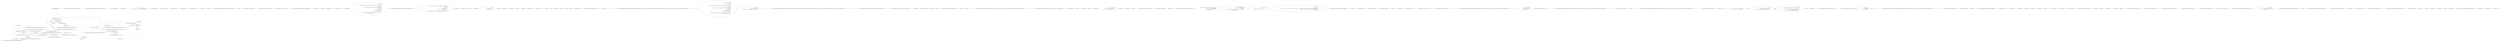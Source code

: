 digraph  {
m0_17 [label="Entry Unk.Be", span="", cluster="Unk.Be", file="InstanceChooser.cs"];
m0_12 [label="Entry CommandLine.Tests.Fakes.SimpleOptionsWithValueList.SimpleOptionsWithValueList()", span="35-35", cluster="CommandLine.Tests.Fakes.SimpleOptionsWithValueList.SimpleOptionsWithValueList()", file="InstanceChooser.cs"];
m0_16 [label="Entry Unk.BeTrue", span="", cluster="Unk.BeTrue", file="InstanceChooser.cs"];
m0_34 [label="Entry CommandLine.Tests.Unit.ValueListAttributeParsingFixture.Value_list_with_max_elem_outside_bounds()", span="76-76", cluster="CommandLine.Tests.Unit.ValueListAttributeParsingFixture.Value_list_with_max_elem_outside_bounds()", file="InstanceChooser.cs"];
m0_35 [label="var options = new OptionsWithValueListMaximumThree()", span="78-78", cluster="CommandLine.Tests.Unit.ValueListAttributeParsingFixture.Value_list_with_max_elem_outside_bounds()", file="InstanceChooser.cs"];
m0_36 [label="var parser = new Parser()", span="79-79", cluster="CommandLine.Tests.Unit.ValueListAttributeParsingFixture.Value_list_with_max_elem_outside_bounds()", file="InstanceChooser.cs"];
m0_37 [label="var result = parser.ParseArguments(\r\n                    new string[] { ''file.a'', ''file.b'', ''file.c'', ''file.d'' }, options)", span="80-81", cluster="CommandLine.Tests.Unit.ValueListAttributeParsingFixture.Value_list_with_max_elem_outside_bounds()", file="InstanceChooser.cs"];
m0_38 [label="result.Should().BeFalse()", span="83-83", cluster="CommandLine.Tests.Unit.ValueListAttributeParsingFixture.Value_list_with_max_elem_outside_bounds()", file="InstanceChooser.cs"];
m0_39 [label="Exit CommandLine.Tests.Unit.ValueListAttributeParsingFixture.Value_list_with_max_elem_outside_bounds()", span="76-76", cluster="CommandLine.Tests.Unit.ValueListAttributeParsingFixture.Value_list_with_max_elem_outside_bounds()", file="InstanceChooser.cs"];
m0_18 [label="Entry System.Console.WriteLine(object)", span="0-0", cluster="System.Console.WriteLine(object)", file="InstanceChooser.cs"];
m0_14 [label="Entry CommandLine.Parser.ParseArguments(string[], object)", span="141-141", cluster="CommandLine.Parser.ParseArguments(string[], object)", file="InstanceChooser.cs"];
m0_33 [label="Entry Unk.BeFalse", span="", cluster="Unk.BeFalse", file="InstanceChooser.cs"];
m0_32 [label="Entry Unk.BeNull", span="", cluster="Unk.BeNull", file="InstanceChooser.cs"];
m0_13 [label="Entry CommandLine.Parser.Parser()", span="55-55", cluster="CommandLine.Parser.Parser()", file="InstanceChooser.cs"];
m0_19 [label="Entry CommandLine.Tests.Unit.ValueListAttributeParsingFixture.Value_list_with_max_elem_inside_bounds()", span="59-59", cluster="CommandLine.Tests.Unit.ValueListAttributeParsingFixture.Value_list_with_max_elem_inside_bounds()", file="InstanceChooser.cs"];
m0_20 [label="var options = new OptionsWithValueListMaximumThree()", span="61-61", cluster="CommandLine.Tests.Unit.ValueListAttributeParsingFixture.Value_list_with_max_elem_inside_bounds()", file="InstanceChooser.cs"];
m0_21 [label="var parser = new Parser()", span="62-62", cluster="CommandLine.Tests.Unit.ValueListAttributeParsingFixture.Value_list_with_max_elem_inside_bounds()", color=red, community=0, file="InstanceChooser.cs"];
m0_22 [label="var result = parser.ParseArguments(new string[] { ''file.a'', ''file.b'', ''file.c'' }, options)", span="63-63", cluster="CommandLine.Tests.Unit.ValueListAttributeParsingFixture.Value_list_with_max_elem_inside_bounds()", file="InstanceChooser.cs"];
m0_24 [label="options.InputFilenames[0].Should().Be(''file.a'')", span="67-67", cluster="CommandLine.Tests.Unit.ValueListAttributeParsingFixture.Value_list_with_max_elem_inside_bounds()", file="InstanceChooser.cs"];
m0_25 [label="options.InputFilenames[1].Should().Be(''file.b'')", span="68-68", cluster="CommandLine.Tests.Unit.ValueListAttributeParsingFixture.Value_list_with_max_elem_inside_bounds()", file="InstanceChooser.cs"];
m0_26 [label="options.InputFilenames[2].Should().Be(''file.c'')", span="69-69", cluster="CommandLine.Tests.Unit.ValueListAttributeParsingFixture.Value_list_with_max_elem_inside_bounds()", file="InstanceChooser.cs"];
m0_27 [label="options.OutputFile.Should().BeNull()", span="70-70", cluster="CommandLine.Tests.Unit.ValueListAttributeParsingFixture.Value_list_with_max_elem_inside_bounds()", file="InstanceChooser.cs"];
m0_28 [label="options.Overwrite.Should().BeFalse()", span="71-71", cluster="CommandLine.Tests.Unit.ValueListAttributeParsingFixture.Value_list_with_max_elem_inside_bounds()", file="InstanceChooser.cs"];
m0_29 [label="Console.WriteLine(options)", span="72-72", cluster="CommandLine.Tests.Unit.ValueListAttributeParsingFixture.Value_list_with_max_elem_inside_bounds()", file="InstanceChooser.cs"];
m0_23 [label="result.Should().BeTrue()", span="65-65", cluster="CommandLine.Tests.Unit.ValueListAttributeParsingFixture.Value_list_with_max_elem_inside_bounds()", file="InstanceChooser.cs"];
m0_30 [label="Exit CommandLine.Tests.Unit.ValueListAttributeParsingFixture.Value_list_with_max_elem_inside_bounds()", span="59-59", cluster="CommandLine.Tests.Unit.ValueListAttributeParsingFixture.Value_list_with_max_elem_inside_bounds()", file="InstanceChooser.cs"];
m0_49 [label="Entry Unk.HaveCount", span="", cluster="Unk.HaveCount", file="InstanceChooser.cs"];
m0_40 [label="Entry CommandLine.Tests.Unit.ValueListAttributeParsingFixture.Value_list_with_max_elem_set_to_zero_succeeds()", span="87-87", cluster="CommandLine.Tests.Unit.ValueListAttributeParsingFixture.Value_list_with_max_elem_set_to_zero_succeeds()", file="InstanceChooser.cs"];
m0_41 [label="var options = new OptionsWithValueListMaximumZero()", span="89-89", cluster="CommandLine.Tests.Unit.ValueListAttributeParsingFixture.Value_list_with_max_elem_set_to_zero_succeeds()", file="InstanceChooser.cs"];
m0_42 [label="var parser = new Parser()", span="90-90", cluster="CommandLine.Tests.Unit.ValueListAttributeParsingFixture.Value_list_with_max_elem_set_to_zero_succeeds()", file="InstanceChooser.cs"];
m0_43 [label="var result = parser.ParseArguments(new string[] { }, options)", span="91-91", cluster="CommandLine.Tests.Unit.ValueListAttributeParsingFixture.Value_list_with_max_elem_set_to_zero_succeeds()", file="InstanceChooser.cs"];
m0_45 [label="options.Junk.Should().HaveCount(n => n == 0)", span="95-95", cluster="CommandLine.Tests.Unit.ValueListAttributeParsingFixture.Value_list_with_max_elem_set_to_zero_succeeds()", file="InstanceChooser.cs"];
m0_46 [label="Console.WriteLine(options)", span="96-96", cluster="CommandLine.Tests.Unit.ValueListAttributeParsingFixture.Value_list_with_max_elem_set_to_zero_succeeds()", file="InstanceChooser.cs"];
m0_44 [label="result.Should().BeTrue()", span="93-93", cluster="CommandLine.Tests.Unit.ValueListAttributeParsingFixture.Value_list_with_max_elem_set_to_zero_succeeds()", file="InstanceChooser.cs"];
m0_47 [label="Exit CommandLine.Tests.Unit.ValueListAttributeParsingFixture.Value_list_with_max_elem_set_to_zero_succeeds()", span="87-87", cluster="CommandLine.Tests.Unit.ValueListAttributeParsingFixture.Value_list_with_max_elem_set_to_zero_succeeds()", file="InstanceChooser.cs"];
m0_50 [label="Entry lambda expression", span="95-95", cluster="lambda expression", file="InstanceChooser.cs"];
m0_51 [label="n == 0", span="95-95", cluster="lambda expression", file="InstanceChooser.cs"];
m0_52 [label="Exit lambda expression", span="95-95", cluster="lambda expression", file="InstanceChooser.cs"];
m0_48 [label="Entry CommandLine.Tests.Fakes.OptionsWithValueListMaximumZero.OptionsWithValueListMaximumZero()", span="36-36", cluster="CommandLine.Tests.Fakes.OptionsWithValueListMaximumZero.OptionsWithValueListMaximumZero()", file="InstanceChooser.cs"];
m0_31 [label="Entry CommandLine.Tests.Fakes.OptionsWithValueListMaximumThree.OptionsWithValueListMaximumThree()", span="35-35", cluster="CommandLine.Tests.Fakes.OptionsWithValueListMaximumThree.OptionsWithValueListMaximumThree()", file="InstanceChooser.cs"];
m0_53 [label="Entry CommandLine.Tests.Unit.ValueListAttributeParsingFixture.Value_list_with_max_elem_set_to_zero_failes()", span="100-100", cluster="CommandLine.Tests.Unit.ValueListAttributeParsingFixture.Value_list_with_max_elem_set_to_zero_failes()", file="InstanceChooser.cs"];
m0_54 [label="var options = new OptionsWithValueListMaximumZero()", span="102-102", cluster="CommandLine.Tests.Unit.ValueListAttributeParsingFixture.Value_list_with_max_elem_set_to_zero_failes()", file="InstanceChooser.cs"];
m0_55 [label="var parser = new Parser()", span="103-103", cluster="CommandLine.Tests.Unit.ValueListAttributeParsingFixture.Value_list_with_max_elem_set_to_zero_failes()", file="InstanceChooser.cs"];
m0_56 [label="var result = parser.ParseArguments(new string[] { ''some'', ''value'' }, options)", span="104-104", cluster="CommandLine.Tests.Unit.ValueListAttributeParsingFixture.Value_list_with_max_elem_set_to_zero_failes()", file="InstanceChooser.cs"];
m0_57 [label="result.Should().BeFalse()", span="106-106", cluster="CommandLine.Tests.Unit.ValueListAttributeParsingFixture.Value_list_with_max_elem_set_to_zero_failes()", file="InstanceChooser.cs"];
m0_58 [label="Exit CommandLine.Tests.Unit.ValueListAttributeParsingFixture.Value_list_with_max_elem_set_to_zero_failes()", span="100-100", cluster="CommandLine.Tests.Unit.ValueListAttributeParsingFixture.Value_list_with_max_elem_set_to_zero_failes()", file="InstanceChooser.cs"];
m0_0 [label="Entry CommandLine.Tests.Unit.ValueListAttributeParsingFixture.Value_list_attribute_isolates_non_option_values()", span="41-41", cluster="CommandLine.Tests.Unit.ValueListAttributeParsingFixture.Value_list_attribute_isolates_non_option_values()", file="InstanceChooser.cs"];
m0_1 [label="var options = new SimpleOptionsWithValueList()", span="43-43", cluster="CommandLine.Tests.Unit.ValueListAttributeParsingFixture.Value_list_attribute_isolates_non_option_values()", file="InstanceChooser.cs"];
m0_2 [label="var parser = new Parser()", span="44-44", cluster="CommandLine.Tests.Unit.ValueListAttributeParsingFixture.Value_list_attribute_isolates_non_option_values()", file="InstanceChooser.cs"];
m0_3 [label="var result = parser.ParseArguments(\r\n                new string[] { ''--switch'', ''file1.ext'', ''file2.ext'', ''file3.ext'', ''-s'', ''out.ext'' }, options)", span="45-46", cluster="CommandLine.Tests.Unit.ValueListAttributeParsingFixture.Value_list_attribute_isolates_non_option_values()", file="InstanceChooser.cs"];
m0_5 [label="options.Items[0].Should().Be(''file1.ext'')", span="50-50", cluster="CommandLine.Tests.Unit.ValueListAttributeParsingFixture.Value_list_attribute_isolates_non_option_values()", file="InstanceChooser.cs"];
m0_6 [label="options.Items[1].Should().Be(''file2.ext'')", span="51-51", cluster="CommandLine.Tests.Unit.ValueListAttributeParsingFixture.Value_list_attribute_isolates_non_option_values()", file="InstanceChooser.cs"];
m0_7 [label="options.Items[2].Should().Be(''file3.ext'')", span="52-52", cluster="CommandLine.Tests.Unit.ValueListAttributeParsingFixture.Value_list_attribute_isolates_non_option_values()", file="InstanceChooser.cs"];
m0_8 [label="options.StringValue.Should().Be(''out.ext'')", span="53-53", cluster="CommandLine.Tests.Unit.ValueListAttributeParsingFixture.Value_list_attribute_isolates_non_option_values()", file="InstanceChooser.cs"];
m0_9 [label="options.BooleanValue.Should().BeTrue()", span="54-54", cluster="CommandLine.Tests.Unit.ValueListAttributeParsingFixture.Value_list_attribute_isolates_non_option_values()", file="InstanceChooser.cs"];
m0_10 [label="Console.WriteLine(options)", span="55-55", cluster="CommandLine.Tests.Unit.ValueListAttributeParsingFixture.Value_list_attribute_isolates_non_option_values()", file="InstanceChooser.cs"];
m0_4 [label="result.Should().BeTrue()", span="48-48", cluster="CommandLine.Tests.Unit.ValueListAttributeParsingFixture.Value_list_attribute_isolates_non_option_values()", file="InstanceChooser.cs"];
m0_11 [label="Exit CommandLine.Tests.Unit.ValueListAttributeParsingFixture.Value_list_attribute_isolates_non_option_values()", span="41-41", cluster="CommandLine.Tests.Unit.ValueListAttributeParsingFixture.Value_list_attribute_isolates_non_option_values()", file="InstanceChooser.cs"];
m0_15 [label="Entry Unk.Should", span="", cluster="Unk.Should", file="InstanceChooser.cs"];
m1_4 [label="Entry Unk.Select", span="", cluster="Unk.Select", file="OptionMapper.cs"];
m1_18 [label="Entry string.MatchName(string, string, System.StringComparer)", span="8-8", cluster="string.MatchName(string, string, System.StringComparer)", file="OptionMapper.cs"];
m1_24 [label="Entry CommandLine.Core.OptionSpecification.FromOptionSpecification()", span="15-15", cluster="CommandLine.Core.OptionSpecification.FromOptionSpecification()", file="OptionMapper.cs"];
m1_26 [label="Entry CSharpx.Maybe<T1>.Return<T1, T2>(System.Func<T1, T2>, T2)", span="126-126", cluster="CSharpx.Maybe<T1>.Return<T1, T2>(System.Func<T1, T2>, T2)", file="OptionMapper.cs"];
m1_23 [label="Entry CommandLine.BadFormatConversionError.BadFormatConversionError(CommandLine.NameInfo)", span="324-324", cluster="CommandLine.BadFormatConversionError.BadFormatConversionError(CommandLine.NameInfo)", file="OptionMapper.cs"];
m1_11 [label="Entry Unk.ToMaybe", span="", cluster="Unk.ToMaybe", file="OptionMapper.cs"];
m1_10 [label="Entry Unk.FirstOrDefault", span="", cluster="Unk.FirstOrDefault", file="OptionMapper.cs"];
m1_25 [label="Entry CSharpx.Maybe.Just<T>(T)", span="80-80", cluster="CSharpx.Maybe.Just<T>(T)", file="OptionMapper.cs"];
m1_13 [label="Entry System.Tuple.Create<T1, T2>(T1, T2)", span="0-0", cluster="System.Tuple.Create<T1, T2>(T1, T2)", file="OptionMapper.cs"];
m1_27 [label="Entry lambda expression", span="28-31", cluster="lambda expression", file="OptionMapper.cs"];
m1_8 [label="options.FirstOrDefault(\r\n                            s =>\r\n                            s.Key.MatchName(((OptionSpecification)pt.Specification).ShortName, ((OptionSpecification)pt.Specification).LongName, comparer))\r\n                               .ToMaybe()\r\n                               .Return(sequence =>\r\n                                    converter(sequence.Value, pt.Property.PropertyType, pt.Specification.TargetType != TargetType.Sequence)\r\n                                    .Return(converted =>\r\n                                            Tuple.Create(\r\n                                                pt.WithValue(Maybe.Just(converted)),\r\n                                                Maybe.Nothing<Error>()),\r\n                                            Tuple.Create<SpecificationProperty, Maybe<Error>>(\r\n                                                pt,\r\n                                                Maybe.Just<Error>(new BadFormatConversionError(((OptionSpecification)pt.Specification).FromOptionSpecification())))),\r\n                                Tuple.Create(pt, Maybe.Nothing<Error>()))", span="22-35", cluster="lambda expression", file="OptionMapper.cs"];
m1_16 [label="s.Key.MatchName(((OptionSpecification)pt.Specification).ShortName, ((OptionSpecification)pt.Specification).LongName, comparer)", span="24-24", cluster="lambda expression", file="OptionMapper.cs"];
m1_20 [label="converter(sequence.Value, pt.Property.PropertyType, pt.Specification.TargetType != TargetType.Sequence)\r\n                                    .Return(converted =>\r\n                                            Tuple.Create(\r\n                                                pt.WithValue(Maybe.Just(converted)),\r\n                                                Maybe.Nothing<Error>()),\r\n                                            Tuple.Create<SpecificationProperty, Maybe<Error>>(\r\n                                                pt,\r\n                                                Maybe.Just<Error>(new BadFormatConversionError(((OptionSpecification)pt.Specification).FromOptionSpecification()))))", span="27-34", cluster="lambda expression", file="OptionMapper.cs"];
m1_7 [label="Entry lambda expression", span="21-35", cluster="lambda expression", file="OptionMapper.cs"];
m1_31 [label="Entry lambda expression", span="38-38", cluster="lambda expression", file="OptionMapper.cs"];
m1_34 [label="Entry lambda expression", span="39-39", cluster="lambda expression", file="OptionMapper.cs"];
m1_37 [label="Entry lambda expression", span="39-39", cluster="lambda expression", file="OptionMapper.cs"];
m1_28 [label="Tuple.Create(\r\n                                                pt.WithValue(Maybe.Just(converted)),\r\n                                                Maybe.Nothing<Error>())", span="29-31", cluster="lambda expression", file="OptionMapper.cs"];
m1_9 [label="Exit lambda expression", span="21-35", cluster="lambda expression", file="OptionMapper.cs"];
m1_15 [label="Entry lambda expression", span="23-24", cluster="lambda expression", file="OptionMapper.cs"];
m1_19 [label="Entry lambda expression", span="26-34", cluster="lambda expression", file="OptionMapper.cs"];
m1_17 [label="Exit lambda expression", span="23-24", cluster="lambda expression", file="OptionMapper.cs"];
m1_21 [label="Exit lambda expression", span="26-34", cluster="lambda expression", file="OptionMapper.cs"];
m1_29 [label="Exit lambda expression", span="28-31", cluster="lambda expression", file="OptionMapper.cs"];
m1_32 [label="se.Item1", span="38-38", cluster="lambda expression", file="OptionMapper.cs"];
m1_33 [label="Exit lambda expression", span="38-38", cluster="lambda expression", file="OptionMapper.cs"];
m1_35 [label="se.Item2", span="39-39", cluster="lambda expression", file="OptionMapper.cs"];
m1_36 [label="Exit lambda expression", span="39-39", cluster="lambda expression", file="OptionMapper.cs"];
m1_38 [label="se.Value", span="39-39", cluster="lambda expression", file="OptionMapper.cs"];
m1_39 [label="Exit lambda expression", span="39-39", cluster="lambda expression", file="OptionMapper.cs"];
m1_14 [label="Entry Unk.Return", span="", cluster="Unk.Return", file="OptionMapper.cs"];
m1_22 [label="Entry Unk.converter", span="", cluster="Unk.converter", file="OptionMapper.cs"];
m1_5 [label="Entry Unk.>", span="", cluster="Unk.>", file="OptionMapper.cs"];
m1_12 [label="Entry CSharpx.Maybe.Nothing<T>()", span="75-75", cluster="CSharpx.Maybe.Nothing<T>()", file="OptionMapper.cs"];
m1_30 [label="Entry CommandLine.Core.SpecificationProperty.WithValue(CSharpx.Maybe<object>)", span="18-18", cluster="CommandLine.Core.SpecificationProperty.WithValue(CSharpx.Maybe<object>)", file="OptionMapper.cs"];
m1_6 [label="Entry Unk.Succeed", span="", cluster="Unk.Succeed", file="OptionMapper.cs"];
m1_0 [label="Entry CommandLine.Core.OptionMapper.MapValues(System.Collections.Generic.IEnumerable<CommandLine.Core.SpecificationProperty>, System.Collections.Generic.IEnumerable<System.Collections.Generic.KeyValuePair<string, System.Collections.Generic.IEnumerable<string>>>, System.Func<System.Collections.Generic.IEnumerable<string>, System.Type, bool, CSharpx.Maybe<object>>, System.StringComparer)", span="14-14", cluster="CommandLine.Core.OptionMapper.MapValues(System.Collections.Generic.IEnumerable<CommandLine.Core.SpecificationProperty>, System.Collections.Generic.IEnumerable<System.Collections.Generic.KeyValuePair<string, System.Collections.Generic.IEnumerable<string>>>, System.Func<System.Collections.Generic.IEnumerable<string>, System.Type, bool, CSharpx.Maybe<object>>, System.StringComparer)", file="OptionMapper.cs"];
m1_1 [label="var sequencesAndErrors = propertyTuples\r\n                .Select(pt =>\r\n                    options.FirstOrDefault(\r\n                            s =>\r\n                            s.Key.MatchName(((OptionSpecification)pt.Specification).ShortName, ((OptionSpecification)pt.Specification).LongName, comparer))\r\n                               .ToMaybe()\r\n                               .Return(sequence =>\r\n                                    converter(sequence.Value, pt.Property.PropertyType, pt.Specification.TargetType != TargetType.Sequence)\r\n                                    .Return(converted =>\r\n                                            Tuple.Create(\r\n                                                pt.WithValue(Maybe.Just(converted)),\r\n                                                Maybe.Nothing<Error>()),\r\n                                            Tuple.Create<SpecificationProperty, Maybe<Error>>(\r\n                                                pt,\r\n                                                Maybe.Just<Error>(new BadFormatConversionError(((OptionSpecification)pt.Specification).FromOptionSpecification())))),\r\n                                Tuple.Create(pt, Maybe.Nothing<Error>()))\r\n                )", span="20-36", cluster="CommandLine.Core.OptionMapper.MapValues(System.Collections.Generic.IEnumerable<CommandLine.Core.SpecificationProperty>, System.Collections.Generic.IEnumerable<System.Collections.Generic.KeyValuePair<string, System.Collections.Generic.IEnumerable<string>>>, System.Func<System.Collections.Generic.IEnumerable<string>, System.Type, bool, CSharpx.Maybe<object>>, System.StringComparer)", file="OptionMapper.cs"];
m1_2 [label="return Result.Succeed(\r\n                sequencesAndErrors.Select(se => se.Item1),\r\n                sequencesAndErrors.Select(se => se.Item2).OfType<Just<Error>>().Select(se => se.Value));", span="37-39", cluster="CommandLine.Core.OptionMapper.MapValues(System.Collections.Generic.IEnumerable<CommandLine.Core.SpecificationProperty>, System.Collections.Generic.IEnumerable<System.Collections.Generic.KeyValuePair<string, System.Collections.Generic.IEnumerable<string>>>, System.Func<System.Collections.Generic.IEnumerable<string>, System.Type, bool, CSharpx.Maybe<object>>, System.StringComparer)", file="OptionMapper.cs"];
m1_3 [label="Exit CommandLine.Core.OptionMapper.MapValues(System.Collections.Generic.IEnumerable<CommandLine.Core.SpecificationProperty>, System.Collections.Generic.IEnumerable<System.Collections.Generic.KeyValuePair<string, System.Collections.Generic.IEnumerable<string>>>, System.Func<System.Collections.Generic.IEnumerable<string>, System.Type, bool, CSharpx.Maybe<object>>, System.StringComparer)", span="14-14", cluster="CommandLine.Core.OptionMapper.MapValues(System.Collections.Generic.IEnumerable<CommandLine.Core.SpecificationProperty>, System.Collections.Generic.IEnumerable<System.Collections.Generic.KeyValuePair<string, System.Collections.Generic.IEnumerable<string>>>, System.Func<System.Collections.Generic.IEnumerable<string>, System.Type, bool, CSharpx.Maybe<object>>, System.StringComparer)", file="OptionMapper.cs"];
m1_40 [label="System.Collections.Generic.IEnumerable<System.Collections.Generic.KeyValuePair<string, System.Collections.Generic.IEnumerable<string>>>", span="", file="OptionMapper.cs"];
m1_41 [label="System.Func<System.Collections.Generic.IEnumerable<string>, System.Type, bool, CSharpx.Maybe<object>>", span="", file="OptionMapper.cs"];
m1_42 [label="System.StringComparer", span="", file="OptionMapper.cs"];
m1_43 [label="CommandLine.Core.SpecificationProperty", span="", file="OptionMapper.cs"];
m2_13 [label="Entry Unk.Where", span="", cluster="Unk.Where", file="OptionMapperTests.cs"];
m2_12 [label="Entry Unk.Create", span="", cluster="Unk.Create", file="OptionMapperTests.cs"];
m2_6 [label="Entry System.Collections.Generic.KeyValuePair<TKey, TValue>.KeyValuePair(TKey, TValue)", span="0-0", cluster="System.Collections.Generic.KeyValuePair<TKey, TValue>.KeyValuePair(TKey, TValue)", file="OptionMapperTests.cs"];
m2_11 [label="Entry Unk.Single", span="", cluster="Unk.Single", file="OptionMapperTests.cs"];
m2_15 [label="Entry Unk.NotNull", span="", cluster="Unk.NotNull", file="OptionMapperTests.cs"];
m2_7 [label="Entry CommandLine.Core.OptionSpecification.OptionSpecification(string, string, bool, string, CSharpx.Maybe<int>, CSharpx.Maybe<int>, char, CSharpx.Maybe<object>, string, string, System.Collections.Generic.IEnumerable<string>, System.Type, CommandLine.Core.TargetType)", span="16-16", cluster="CommandLine.Core.OptionSpecification.OptionSpecification(string, string, bool, string, CSharpx.Maybe<int>, CSharpx.Maybe<int>, char, CSharpx.Maybe<object>, string, string, System.Collections.Generic.IEnumerable<string>, System.Type, CommandLine.Core.TargetType)", file="OptionMapperTests.cs"];
m2_27 [label="Entry CommandLine.Core.TypeConverter.ChangeType(System.Collections.Generic.IEnumerable<string>, System.Type, bool, System.Globalization.CultureInfo)", span="13-13", cluster="CommandLine.Core.TypeConverter.ChangeType(System.Collections.Generic.IEnumerable<string>, System.Type, bool, System.Globalization.CultureInfo)", file="OptionMapperTests.cs"];
m2_16 [label="Entry lambda expression", span="28-28", cluster="lambda expression", file="OptionMapperTests.cs"];
m2_28 [label="Entry lambda expression", span="41-43", cluster="lambda expression", file="OptionMapperTests.cs"];
m2_20 [label="Entry lambda expression", span="34-34", cluster="lambda expression", file="OptionMapperTests.cs"];
m2_24 [label="Entry lambda expression", span="36-36", cluster="lambda expression", file="OptionMapperTests.cs"];
m2_30 [label="Exit lambda expression", span="41-43", cluster="lambda expression", file="OptionMapperTests.cs"];
m2_29 [label="a.Specification.IsOption()\r\n                && ((OptionSpecification)a.Specification).ShortName.Equals(''x'')\r\n                && (bool)((Just<object>)a.Value).Value", span="41-43", cluster="lambda expression", file="OptionMapperTests.cs"];
m2_22 [label="Exit lambda expression", span="34-34", cluster="lambda expression", file="OptionMapperTests.cs"];
m2_21 [label="pt.Specification.IsOption()", span="34-34", cluster="lambda expression", file="OptionMapperTests.cs"];
m2_26 [label="Exit lambda expression", span="36-36", cluster="lambda expression", file="OptionMapperTests.cs"];
m2_25 [label="TypeConverter.ChangeType(vals, type, isScalar, CultureInfo.InvariantCulture)", span="36-36", cluster="lambda expression", file="OptionMapperTests.cs"];
m2_17 [label="p.Name.Equals(''BoolValue'', StringComparison.Ordinal)", span="28-28", cluster="lambda expression", file="OptionMapperTests.cs"];
m2_18 [label="Exit lambda expression", span="28-28", cluster="lambda expression", file="OptionMapperTests.cs"];
m2_0 [label="Entry CommandLine.Tests.Unit.Core.OptionMapperTests.Map_boolean_switch_creates_boolean_value()", span="17-17", cluster="CommandLine.Tests.Unit.Core.OptionMapperTests.Map_boolean_switch_creates_boolean_value()", file="OptionMapperTests.cs"];
m2_4 [label="Assert.NotNull(((Ok<IEnumerable<SpecificationProperty>, Error>)result).Value.Success.Single(\r\n                a => a.Specification.IsOption()\r\n                && ((OptionSpecification)a.Specification).ShortName.Equals(''x'')\r\n                && (bool)((Just<object>)a.Value).Value))", span="40-43", cluster="CommandLine.Tests.Unit.Core.OptionMapperTests.Map_boolean_switch_creates_boolean_value()", color=green, community=1, file="OptionMapperTests.cs"];
m2_3 [label="var result = OptionMapper.MapValues(\r\n                specProps.Where(pt => pt.Specification.IsOption()),\r\n                tokenPartitions,\r\n                (vals, type, isScalar) => TypeConverter.ChangeType(vals, type, isScalar, CultureInfo.InvariantCulture),\r\n                StringComparer.InvariantCulture)", span="33-37", cluster="CommandLine.Tests.Unit.Core.OptionMapperTests.Map_boolean_switch_creates_boolean_value()", file="OptionMapperTests.cs"];
m2_1 [label="var tokenPartitions = new[]\r\n                {\r\n                    new KeyValuePair<string, IEnumerable<string>>(''x'', new [] { ''true'' })\r\n                }", span="20-23", cluster="CommandLine.Tests.Unit.Core.OptionMapperTests.Map_boolean_switch_creates_boolean_value()", file="OptionMapperTests.cs"];
m2_2 [label="var specProps = new[]\r\n                {\r\n                    SpecificationProperty.Create(\r\n                        new OptionSpecification(''x'', string.Empty, false, string.Empty, Maybe.Nothing<int>(), Maybe.Nothing<int>(), '\0', Maybe.Nothing<object>(), string.Empty, string.Empty, new List<string>(), typeof(bool), TargetType.Switch), \r\n                        typeof(FakeOptions).GetProperties().Single(p => p.Name.Equals(''BoolValue'', StringComparison.Ordinal)),\r\n                        Maybe.Nothing<object>())\r\n                }", span="24-30", cluster="CommandLine.Tests.Unit.Core.OptionMapperTests.Map_boolean_switch_creates_boolean_value()", file="OptionMapperTests.cs"];
m2_5 [label="Exit CommandLine.Tests.Unit.Core.OptionMapperTests.Map_boolean_switch_creates_boolean_value()", span="17-17", cluster="CommandLine.Tests.Unit.Core.OptionMapperTests.Map_boolean_switch_creates_boolean_value()", file="OptionMapperTests.cs"];
m2_31 [label="Entry string.Equals(string)", span="0-0", cluster="string.Equals(string)", file="OptionMapperTests.cs"];
m2_8 [label="Entry CSharpx.Maybe.Nothing<T>()", span="75-75", cluster="CSharpx.Maybe.Nothing<T>()", file="OptionMapperTests.cs"];
m2_19 [label="Entry string.Equals(string, System.StringComparison)", span="0-0", cluster="string.Equals(string, System.StringComparison)", file="OptionMapperTests.cs"];
m2_23 [label="Entry CommandLine.Core.Specification.IsOption()", span="10-10", cluster="CommandLine.Core.Specification.IsOption()", file="OptionMapperTests.cs"];
m2_14 [label="Entry Unk.MapValues", span="", cluster="Unk.MapValues", file="OptionMapperTests.cs"];
m2_10 [label="Entry System.Type.GetProperties()", span="0-0", cluster="System.Type.GetProperties()", file="OptionMapperTests.cs"];
m2_9 [label="Entry System.Collections.Generic.List<T>.List()", span="0-0", cluster="System.Collections.Generic.List<T>.List()", file="OptionMapperTests.cs"];
m5_36 [label="Entry CSharpx.Maybe<T1>.Return<T1, T2>(System.Func<T1, T2>, T2)", span="126-126", cluster="CSharpx.Maybe<T1>.Return<T1, T2>(System.Func<T1, T2>, T2)", file="ValueMapper.cs"];
m5_32 [label="Entry System.Collections.Generic.IEnumerable<TSource>.Empty<TSource>()", span="31-31", cluster="System.Collections.Generic.IEnumerable<TSource>.Empty<TSource>()", file="ValueMapper.cs"];
m5_0 [label="Entry CommandLine.Core.ValueMapper.MapValues(System.Collections.Generic.IEnumerable<CommandLine.Core.SpecificationProperty>, System.Collections.Generic.IEnumerable<string>, System.Func<System.Collections.Generic.IEnumerable<string>, System.Type, bool, CSharpx.Maybe<object>>)", span="15-15", cluster="CommandLine.Core.ValueMapper.MapValues(System.Collections.Generic.IEnumerable<CommandLine.Core.SpecificationProperty>, System.Collections.Generic.IEnumerable<string>, System.Func<System.Collections.Generic.IEnumerable<string>, System.Type, bool, CSharpx.Maybe<object>>)", file="ValueMapper.cs"];
m5_2 [label="return Result.Succeed(\r\n                propAndErrors.Select(pe => pe.Item1),\r\n                propAndErrors.Select(pe => pe.Item2)\r\n                    .OfType<Just<Error>>().Select(e => e.Value)\r\n                );", span="22-26", cluster="CommandLine.Core.ValueMapper.MapValues(System.Collections.Generic.IEnumerable<CommandLine.Core.SpecificationProperty>, System.Collections.Generic.IEnumerable<string>, System.Func<System.Collections.Generic.IEnumerable<string>, System.Type, bool, CSharpx.Maybe<object>>)", color=green, community=0, file="ValueMapper.cs"];
m5_1 [label="var propAndErrors = MapValuesImpl(specProps, values, converter)", span="20-20", cluster="CommandLine.Core.ValueMapper.MapValues(System.Collections.Generic.IEnumerable<CommandLine.Core.SpecificationProperty>, System.Collections.Generic.IEnumerable<string>, System.Func<System.Collections.Generic.IEnumerable<string>, System.Type, bool, CSharpx.Maybe<object>>)", file="ValueMapper.cs"];
m5_3 [label="Exit CommandLine.Core.ValueMapper.MapValues(System.Collections.Generic.IEnumerable<CommandLine.Core.SpecificationProperty>, System.Collections.Generic.IEnumerable<string>, System.Func<System.Collections.Generic.IEnumerable<string>, System.Type, bool, CSharpx.Maybe<object>>)", span="15-15", cluster="CommandLine.Core.ValueMapper.MapValues(System.Collections.Generic.IEnumerable<CommandLine.Core.SpecificationProperty>, System.Collections.Generic.IEnumerable<string>, System.Func<System.Collections.Generic.IEnumerable<string>, System.Type, bool, CSharpx.Maybe<object>>)", file="ValueMapper.cs"];
m5_71 [label="Entry CSharpx.Maybe<T>.FromJust<T>(System.Exception)", span="160-160", cluster="CSharpx.Maybe<T>.FromJust<T>(System.Exception)", file="ValueMapper.cs"];
m5_6 [label="Entry Unk.>", span="", cluster="Unk.>", file="ValueMapper.cs"];
m5_4 [label="Entry CommandLine.Core.ValueMapper.MapValuesImpl(System.Collections.Generic.IEnumerable<CommandLine.Core.SpecificationProperty>, System.Collections.Generic.IEnumerable<string>, System.Func<System.Collections.Generic.IEnumerable<string>, System.Type, bool, CSharpx.Maybe<object>>)", span="29-29", cluster="CommandLine.Core.ValueMapper.MapValuesImpl(System.Collections.Generic.IEnumerable<CommandLine.Core.SpecificationProperty>, System.Collections.Generic.IEnumerable<string>, System.Func<System.Collections.Generic.IEnumerable<string>, System.Type, bool, CSharpx.Maybe<object>>)", file="ValueMapper.cs"];
m5_29 [label="MapValuesImpl(specProps.Skip(1), values.Skip(taken.Count()), converter)", span="65-65", cluster="CommandLine.Core.ValueMapper.MapValuesImpl(System.Collections.Generic.IEnumerable<CommandLine.Core.SpecificationProperty>, System.Collections.Generic.IEnumerable<string>, System.Func<System.Collections.Generic.IEnumerable<string>, System.Type, bool, CSharpx.Maybe<object>>)", file="ValueMapper.cs"];
m5_17 [label="specProps.Empty()", span="34-34", cluster="CommandLine.Core.ValueMapper.MapValuesImpl(System.Collections.Generic.IEnumerable<CommandLine.Core.SpecificationProperty>, System.Collections.Generic.IEnumerable<string>, System.Func<System.Collections.Generic.IEnumerable<string>, System.Type, bool, CSharpx.Maybe<object>>)", file="ValueMapper.cs"];
m5_18 [label="yield break;", span="36-36", cluster="CommandLine.Core.ValueMapper.MapValuesImpl(System.Collections.Generic.IEnumerable<CommandLine.Core.SpecificationProperty>, System.Collections.Generic.IEnumerable<string>, System.Func<System.Collections.Generic.IEnumerable<string>, System.Type, bool, CSharpx.Maybe<object>>)", file="ValueMapper.cs"];
m5_22 [label="yield return\r\n                    Tuple.Create(pt, pt.Specification.MakeErrorInCaseOfMinConstraint());", span="42-43", cluster="CommandLine.Core.ValueMapper.MapValuesImpl(System.Collections.Generic.IEnumerable<CommandLine.Core.SpecificationProperty>, System.Collections.Generic.IEnumerable<string>, System.Func<System.Collections.Generic.IEnumerable<string>, System.Type, bool, CSharpx.Maybe<object>>)", file="ValueMapper.cs"];
m5_23 [label="yield break;", span="44-44", cluster="CommandLine.Core.ValueMapper.MapValuesImpl(System.Collections.Generic.IEnumerable<CommandLine.Core.SpecificationProperty>, System.Collections.Generic.IEnumerable<string>, System.Func<System.Collections.Generic.IEnumerable<string>, System.Type, bool, CSharpx.Maybe<object>>)", file="ValueMapper.cs"];
m5_26 [label="yield return\r\n                    Tuple.Create<SpecificationProperty, Maybe<Error>>(\r\n                        pt, Maybe.Just<Error>(new SequenceOutOfRangeError(NameInfo.EmptyName)));", span="52-54", cluster="CommandLine.Core.ValueMapper.MapValuesImpl(System.Collections.Generic.IEnumerable<CommandLine.Core.SpecificationProperty>, System.Collections.Generic.IEnumerable<string>, System.Func<System.Collections.Generic.IEnumerable<string>, System.Type, bool, CSharpx.Maybe<object>>)", file="ValueMapper.cs"];
m5_27 [label="yield break;", span="55-55", cluster="CommandLine.Core.ValueMapper.MapValuesImpl(System.Collections.Generic.IEnumerable<CommandLine.Core.SpecificationProperty>, System.Collections.Generic.IEnumerable<string>, System.Func<System.Collections.Generic.IEnumerable<string>, System.Type, bool, CSharpx.Maybe<object>>)", file="ValueMapper.cs"];
m5_28 [label="yield return\r\n                converter(taken, pt.Property.PropertyType, pt.Specification.TargetType != TargetType.Sequence)\r\n                    .Return(\r\n                        converted => Tuple.Create(pt.WithValue(Maybe.Just(converted)), Maybe.Nothing<Error>()),\r\n                        Tuple.Create<SpecificationProperty, Maybe<Error>>(\r\n                            pt, Maybe.Just<Error>(new BadFormatConversionError(NameInfo.EmptyName))));", span="58-63", cluster="CommandLine.Core.ValueMapper.MapValuesImpl(System.Collections.Generic.IEnumerable<CommandLine.Core.SpecificationProperty>, System.Collections.Generic.IEnumerable<string>, System.Func<System.Collections.Generic.IEnumerable<string>, System.Type, bool, CSharpx.Maybe<object>>)", file="ValueMapper.cs"];
m5_30 [label="yield return value;", span="67-67", cluster="CommandLine.Core.ValueMapper.MapValuesImpl(System.Collections.Generic.IEnumerable<CommandLine.Core.SpecificationProperty>, System.Collections.Generic.IEnumerable<string>, System.Func<System.Collections.Generic.IEnumerable<string>, System.Type, bool, CSharpx.Maybe<object>>)", file="ValueMapper.cs"];
m5_19 [label="var pt = specProps.First()", span="38-38", cluster="CommandLine.Core.ValueMapper.MapValuesImpl(System.Collections.Generic.IEnumerable<CommandLine.Core.SpecificationProperty>, System.Collections.Generic.IEnumerable<string>, System.Func<System.Collections.Generic.IEnumerable<string>, System.Type, bool, CSharpx.Maybe<object>>)", file="ValueMapper.cs"];
m5_20 [label="var taken = values.Take(pt.Specification.CountOfMaxNumberOfValues().Return(n => n, values.Count()))", span="39-39", cluster="CommandLine.Core.ValueMapper.MapValuesImpl(System.Collections.Generic.IEnumerable<CommandLine.Core.SpecificationProperty>, System.Collections.Generic.IEnumerable<string>, System.Func<System.Collections.Generic.IEnumerable<string>, System.Type, bool, CSharpx.Maybe<object>>)", file="ValueMapper.cs"];
m5_24 [label="var next = specProps.Skip(1).FirstOrDefault(s => s.Specification.IsValue()).ToMaybe()", span="47-47", cluster="CommandLine.Core.ValueMapper.MapValuesImpl(System.Collections.Generic.IEnumerable<CommandLine.Core.SpecificationProperty>, System.Collections.Generic.IEnumerable<string>, System.Func<System.Collections.Generic.IEnumerable<string>, System.Type, bool, CSharpx.Maybe<object>>)", file="ValueMapper.cs"];
m5_25 [label="pt.Specification.Max.IsJust()\r\n                && next.IsNothing()\r\n                && values.Skip(taken.Count()).Any()", span="48-50", cluster="CommandLine.Core.ValueMapper.MapValuesImpl(System.Collections.Generic.IEnumerable<CommandLine.Core.SpecificationProperty>, System.Collections.Generic.IEnumerable<string>, System.Func<System.Collections.Generic.IEnumerable<string>, System.Type, bool, CSharpx.Maybe<object>>)", file="ValueMapper.cs"];
m5_21 [label="taken.Empty()", span="40-40", cluster="CommandLine.Core.ValueMapper.MapValuesImpl(System.Collections.Generic.IEnumerable<CommandLine.Core.SpecificationProperty>, System.Collections.Generic.IEnumerable<string>, System.Func<System.Collections.Generic.IEnumerable<string>, System.Type, bool, CSharpx.Maybe<object>>)", file="ValueMapper.cs"];
m5_31 [label="Exit CommandLine.Core.ValueMapper.MapValuesImpl(System.Collections.Generic.IEnumerable<CommandLine.Core.SpecificationProperty>, System.Collections.Generic.IEnumerable<string>, System.Func<System.Collections.Generic.IEnumerable<string>, System.Type, bool, CSharpx.Maybe<object>>)", span="29-29", cluster="CommandLine.Core.ValueMapper.MapValuesImpl(System.Collections.Generic.IEnumerable<CommandLine.Core.SpecificationProperty>, System.Collections.Generic.IEnumerable<string>, System.Func<System.Collections.Generic.IEnumerable<string>, System.Type, bool, CSharpx.Maybe<object>>)", file="ValueMapper.cs"];
m5_34 [label="Entry CommandLine.Core.Specification.CountOfMaxNumberOfValues()", span="71-71", cluster="CommandLine.Core.Specification.CountOfMaxNumberOfValues()", file="ValueMapper.cs"];
m5_56 [label="Entry CommandLine.Core.Specification.IsValue()", span="15-15", cluster="CommandLine.Core.Specification.IsValue()", file="ValueMapper.cs"];
m5_42 [label="Entry Unk.ToMaybe", span="", cluster="Unk.ToMaybe", file="ValueMapper.cs"];
m5_46 [label="Entry CommandLine.SequenceOutOfRangeError.SequenceOutOfRangeError(CommandLine.NameInfo)", span="335-335", cluster="CommandLine.SequenceOutOfRangeError.SequenceOutOfRangeError(CommandLine.NameInfo)", file="ValueMapper.cs"];
m5_39 [label="Entry System.Tuple.Create<T1, T2>(T1, T2)", span="0-0", cluster="System.Tuple.Create<T1, T2>(T1, T2)", file="ValueMapper.cs"];
m5_47 [label="Entry CSharpx.Maybe.Just<T>(T)", span="80-80", cluster="CSharpx.Maybe.Just<T>(T)", file="ValueMapper.cs"];
m5_53 [label="Entry lambda expression", span="47-47", cluster="lambda expression", file="ValueMapper.cs"];
m5_8 [label="Entry lambda expression", span="23-23", cluster="lambda expression", file="ValueMapper.cs"];
m5_11 [label="Entry lambda expression", span="24-24", cluster="lambda expression", file="ValueMapper.cs"];
m5_14 [label="Entry lambda expression", span="25-25", cluster="lambda expression", file="ValueMapper.cs"];
m5_10 [label="Exit lambda expression", span="23-23", cluster="lambda expression", file="ValueMapper.cs"];
m5_9 [label="pe.Item1", span="23-23", cluster="lambda expression", file="ValueMapper.cs"];
m5_13 [label="Exit lambda expression", span="24-24", cluster="lambda expression", file="ValueMapper.cs"];
m5_12 [label="pe.Item2", span="24-24", cluster="lambda expression", file="ValueMapper.cs"];
m5_16 [label="Exit lambda expression", span="25-25", cluster="lambda expression", file="ValueMapper.cs"];
m5_15 [label="e.Value", span="25-25", cluster="lambda expression", file="ValueMapper.cs"];
m5_57 [label="Entry lambda expression", span="61-61", cluster="lambda expression", file="ValueMapper.cs"];
m5_58 [label="Tuple.Create(pt.WithValue(Maybe.Just(converted)), Maybe.Nothing<Error>())", span="61-61", cluster="lambda expression", file="ValueMapper.cs"];
m5_50 [label="Entry lambda expression", span="39-39", cluster="lambda expression", file="ValueMapper.cs"];
m5_59 [label="Exit lambda expression", span="61-61", cluster="lambda expression", file="ValueMapper.cs"];
m5_52 [label="Exit lambda expression", span="39-39", cluster="lambda expression", file="ValueMapper.cs"];
m5_51 [label=n, span="39-39", cluster="lambda expression", file="ValueMapper.cs"];
m5_54 [label="s.Specification.IsValue()", span="47-47", cluster="lambda expression", file="ValueMapper.cs"];
m5_55 [label="Exit lambda expression", span="47-47", cluster="lambda expression", file="ValueMapper.cs"];
m5_33 [label="Entry System.Collections.Generic.IEnumerable<TSource>.First<TSource>()", span="0-0", cluster="System.Collections.Generic.IEnumerable<TSource>.First<TSource>()", file="ValueMapper.cs"];
m5_45 [label="Entry System.Collections.Generic.IEnumerable<TSource>.Any<TSource>()", span="0-0", cluster="System.Collections.Generic.IEnumerable<TSource>.Any<TSource>()", file="ValueMapper.cs"];
m5_60 [label="Entry CommandLine.Core.SpecificationProperty.WithValue(CSharpx.Maybe<object>)", span="18-18", cluster="CommandLine.Core.SpecificationProperty.WithValue(CSharpx.Maybe<object>)", file="ValueMapper.cs"];
m5_40 [label="Entry System.Collections.Generic.IEnumerable<TSource>.Skip<TSource>(int)", span="0-0", cluster="System.Collections.Generic.IEnumerable<TSource>.Skip<TSource>(int)", file="ValueMapper.cs"];
m5_37 [label="Entry System.Collections.Generic.IEnumerable<TSource>.Take<TSource>(int)", span="0-0", cluster="System.Collections.Generic.IEnumerable<TSource>.Take<TSource>(int)", file="ValueMapper.cs"];
m5_48 [label="Entry System.Func<T1, T2, T3, TResult>.Invoke(T1, T2, T3)", span="0-0", cluster="System.Func<T1, T2, T3, TResult>.Invoke(T1, T2, T3)", file="ValueMapper.cs"];
m5_72 [label="Entry CommandLine.Core.ValueMapper.MakeErrorInCaseOfMinConstraint(CommandLine.Core.Specification)", span="87-87", cluster="CommandLine.Core.ValueMapper.MakeErrorInCaseOfMinConstraint(CommandLine.Core.Specification)", file="ValueMapper.cs"];
m5_73 [label="return specification.Min.IsJust()\r\n                ? Maybe.Just<Error>(new SequenceOutOfRangeError(NameInfo.EmptyName))\r\n                : Maybe.Nothing<Error>();", span="89-91", cluster="CommandLine.Core.ValueMapper.MakeErrorInCaseOfMinConstraint(CommandLine.Core.Specification)", file="ValueMapper.cs"];
m5_74 [label="Exit CommandLine.Core.ValueMapper.MakeErrorInCaseOfMinConstraint(CommandLine.Core.Specification)", span="87-87", cluster="CommandLine.Core.ValueMapper.MakeErrorInCaseOfMinConstraint(CommandLine.Core.Specification)", file="ValueMapper.cs"];
m5_5 [label="Entry Unk.Select", span="", cluster="Unk.Select", file="ValueMapper.cs"];
m5_49 [label="Entry CommandLine.BadFormatConversionError.BadFormatConversionError(CommandLine.NameInfo)", span="324-324", cluster="CommandLine.BadFormatConversionError.BadFormatConversionError(CommandLine.NameInfo)", file="ValueMapper.cs"];
m5_38 [label="Entry CommandLine.Core.Specification.MakeErrorInCaseOfMinConstraint()", span="87-87", cluster="CommandLine.Core.Specification.MakeErrorInCaseOfMinConstraint()", file="ValueMapper.cs"];
m5_61 [label="Entry CSharpx.Maybe.Nothing<T>()", span="75-75", cluster="CSharpx.Maybe.Nothing<T>()", file="ValueMapper.cs"];
m5_44 [label="Entry CSharpx.Maybe<T>.IsNothing<T>()", span="170-170", cluster="CSharpx.Maybe<T>.IsNothing<T>()", file="ValueMapper.cs"];
m5_35 [label="Entry System.Collections.Generic.IEnumerable<TSource>.Count<TSource>()", span="0-0", cluster="System.Collections.Generic.IEnumerable<TSource>.Count<TSource>()", file="ValueMapper.cs"];
m5_62 [label="Entry CommandLine.Core.ValueMapper.CountOfMaxNumberOfValues(CommandLine.Core.Specification)", span="71-71", cluster="CommandLine.Core.ValueMapper.CountOfMaxNumberOfValues(CommandLine.Core.Specification)", file="ValueMapper.cs"];
m5_68 [label="return Maybe.Just(specification.Max.FromJust());", span="80-80", cluster="CommandLine.Core.ValueMapper.CountOfMaxNumberOfValues(CommandLine.Core.Specification)", file="ValueMapper.cs"];
m5_65 [label="return Maybe.Just(1);", span="76-76", cluster="CommandLine.Core.ValueMapper.CountOfMaxNumberOfValues(CommandLine.Core.Specification)", file="ValueMapper.cs"];
m5_67 [label="specification.Max.IsJust()", span="78-78", cluster="CommandLine.Core.ValueMapper.CountOfMaxNumberOfValues(CommandLine.Core.Specification)", file="ValueMapper.cs"];
m5_64 [label="TargetType.Scalar", span="75-75", cluster="CommandLine.Core.ValueMapper.CountOfMaxNumberOfValues(CommandLine.Core.Specification)", file="ValueMapper.cs"];
m5_69 [label="return Maybe.Nothing<int>();", span="84-84", cluster="CommandLine.Core.ValueMapper.CountOfMaxNumberOfValues(CommandLine.Core.Specification)", file="ValueMapper.cs"];
m5_66 [label="TargetType.Sequence", span="77-77", cluster="CommandLine.Core.ValueMapper.CountOfMaxNumberOfValues(CommandLine.Core.Specification)", file="ValueMapper.cs"];
m5_63 [label="specification.TargetType", span="73-73", cluster="CommandLine.Core.ValueMapper.CountOfMaxNumberOfValues(CommandLine.Core.Specification)", file="ValueMapper.cs"];
m5_70 [label="Exit CommandLine.Core.ValueMapper.CountOfMaxNumberOfValues(CommandLine.Core.Specification)", span="71-71", cluster="CommandLine.Core.ValueMapper.CountOfMaxNumberOfValues(CommandLine.Core.Specification)", file="ValueMapper.cs"];
m5_41 [label="Entry Unk.FirstOrDefault", span="", cluster="Unk.FirstOrDefault", file="ValueMapper.cs"];
m5_43 [label="Entry CSharpx.Maybe<T>.IsJust<T>()", span="175-175", cluster="CSharpx.Maybe<T>.IsJust<T>()", file="ValueMapper.cs"];
m5_7 [label="Entry Unk.Succeed", span="", cluster="Unk.Succeed", file="ValueMapper.cs"];
m5_75 [label=pt, span="", file="ValueMapper.cs"];
m0_34 -> m0_35  [key=0, style=solid];
m0_35 -> m0_36  [key=0, style=solid];
m0_35 -> m0_31  [key=2, style=dotted];
m0_35 -> m0_37  [key=1, style=dashed, color=darkseagreen4, label=options];
m0_36 -> m0_37  [key=0, style=solid];
m0_36 -> m0_13  [key=2, style=dotted];
m0_37 -> m0_38  [key=0, style=solid];
m0_37 -> m0_14  [key=2, style=dotted];
m0_38 -> m0_39  [key=0, style=solid];
m0_38 -> m0_15  [key=2, style=dotted];
m0_38 -> m0_33  [key=2, style=dotted];
m0_39 -> m0_34  [key=0, style=bold, color=blue];
m0_19 -> m0_20  [key=0, style=solid];
m0_20 -> m0_21  [key=0, style=solid, color=red];
m0_20 -> m0_31  [key=2, style=dotted];
m0_20 -> m0_22  [key=1, style=dashed, color=darkseagreen4, label=options];
m0_20 -> m0_24  [key=1, style=dashed, color=darkseagreen4, label=options];
m0_20 -> m0_25  [key=1, style=dashed, color=darkseagreen4, label=options];
m0_20 -> m0_26  [key=1, style=dashed, color=darkseagreen4, label=options];
m0_20 -> m0_27  [key=1, style=dashed, color=darkseagreen4, label=options];
m0_20 -> m0_28  [key=1, style=dashed, color=darkseagreen4, label=options];
m0_20 -> m0_29  [key=1, style=dashed, color=darkseagreen4, label=options];
m0_21 -> m0_22  [key=0, style=solid, color=red];
m0_21 -> m0_13  [key=2, style=dotted, color=red];
m0_22 -> m0_23  [key=0, style=solid];
m0_22 -> m0_14  [key=2, style=dotted];
m0_24 -> m0_25  [key=0, style=solid];
m0_24 -> m0_15  [key=2, style=dotted];
m0_24 -> m0_17  [key=2, style=dotted];
m0_25 -> m0_26  [key=0, style=solid];
m0_25 -> m0_15  [key=2, style=dotted];
m0_25 -> m0_17  [key=2, style=dotted];
m0_26 -> m0_27  [key=0, style=solid];
m0_26 -> m0_15  [key=2, style=dotted];
m0_26 -> m0_17  [key=2, style=dotted];
m0_27 -> m0_28  [key=0, style=solid];
m0_27 -> m0_15  [key=2, style=dotted];
m0_27 -> m0_32  [key=2, style=dotted];
m0_28 -> m0_29  [key=0, style=solid];
m0_28 -> m0_15  [key=2, style=dotted];
m0_28 -> m0_33  [key=2, style=dotted];
m0_29 -> m0_30  [key=0, style=solid];
m0_29 -> m0_18  [key=2, style=dotted];
m0_23 -> m0_24  [key=0, style=solid];
m0_23 -> m0_15  [key=2, style=dotted];
m0_23 -> m0_16  [key=2, style=dotted];
m0_30 -> m0_19  [key=0, style=bold, color=blue];
m0_40 -> m0_41  [key=0, style=solid];
m0_41 -> m0_42  [key=0, style=solid];
m0_41 -> m0_48  [key=2, style=dotted];
m0_41 -> m0_43  [key=1, style=dashed, color=darkseagreen4, label=options];
m0_41 -> m0_45  [key=1, style=dashed, color=darkseagreen4, label=options];
m0_41 -> m0_46  [key=1, style=dashed, color=darkseagreen4, label=options];
m0_42 -> m0_43  [key=0, style=solid];
m0_42 -> m0_13  [key=2, style=dotted];
m0_43 -> m0_44  [key=0, style=solid];
m0_43 -> m0_14  [key=2, style=dotted];
m0_45 -> m0_46  [key=0, style=solid];
m0_45 -> m0_15  [key=2, style=dotted];
m0_45 -> m0_49  [key=2, style=dotted];
m0_45 -> m0_50  [key=1, style=dashed, color=darkseagreen4, label="lambda expression"];
m0_46 -> m0_47  [key=0, style=solid];
m0_46 -> m0_18  [key=2, style=dotted];
m0_44 -> m0_45  [key=0, style=solid];
m0_44 -> m0_15  [key=2, style=dotted];
m0_44 -> m0_16  [key=2, style=dotted];
m0_47 -> m0_40  [key=0, style=bold, color=blue];
m0_50 -> m0_51  [key=0, style=solid];
m0_51 -> m0_52  [key=0, style=solid];
m0_52 -> m0_50  [key=0, style=bold, color=blue];
m0_53 -> m0_54  [key=0, style=solid];
m0_54 -> m0_55  [key=0, style=solid];
m0_54 -> m0_48  [key=2, style=dotted];
m0_54 -> m0_56  [key=1, style=dashed, color=darkseagreen4, label=options];
m0_55 -> m0_56  [key=0, style=solid];
m0_55 -> m0_13  [key=2, style=dotted];
m0_56 -> m0_57  [key=0, style=solid];
m0_56 -> m0_14  [key=2, style=dotted];
m0_57 -> m0_58  [key=0, style=solid];
m0_57 -> m0_15  [key=2, style=dotted];
m0_57 -> m0_33  [key=2, style=dotted];
m0_58 -> m0_53  [key=0, style=bold, color=blue];
}
